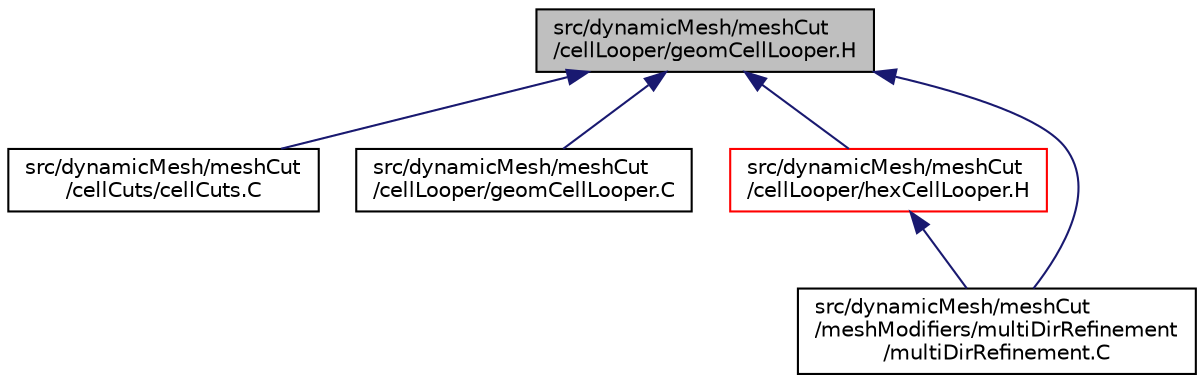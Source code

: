 digraph "src/dynamicMesh/meshCut/cellLooper/geomCellLooper.H"
{
  bgcolor="transparent";
  edge [fontname="Helvetica",fontsize="10",labelfontname="Helvetica",labelfontsize="10"];
  node [fontname="Helvetica",fontsize="10",shape=record];
  Node237 [label="src/dynamicMesh/meshCut\l/cellLooper/geomCellLooper.H",height=0.2,width=0.4,color="black", fillcolor="grey75", style="filled", fontcolor="black"];
  Node237 -> Node238 [dir="back",color="midnightblue",fontsize="10",style="solid",fontname="Helvetica"];
  Node238 [label="src/dynamicMesh/meshCut\l/cellCuts/cellCuts.C",height=0.2,width=0.4,color="black",URL="$a00458.html"];
  Node237 -> Node239 [dir="back",color="midnightblue",fontsize="10",style="solid",fontname="Helvetica"];
  Node239 [label="src/dynamicMesh/meshCut\l/cellLooper/geomCellLooper.C",height=0.2,width=0.4,color="black",URL="$a00470.html"];
  Node237 -> Node240 [dir="back",color="midnightblue",fontsize="10",style="solid",fontname="Helvetica"];
  Node240 [label="src/dynamicMesh/meshCut\l/cellLooper/hexCellLooper.H",height=0.2,width=0.4,color="red",URL="$a00479.html"];
  Node240 -> Node244 [dir="back",color="midnightblue",fontsize="10",style="solid",fontname="Helvetica"];
  Node244 [label="src/dynamicMesh/meshCut\l/meshModifiers/multiDirRefinement\l/multiDirRefinement.C",height=0.2,width=0.4,color="black",URL="$a00527.html"];
  Node237 -> Node244 [dir="back",color="midnightblue",fontsize="10",style="solid",fontname="Helvetica"];
}
